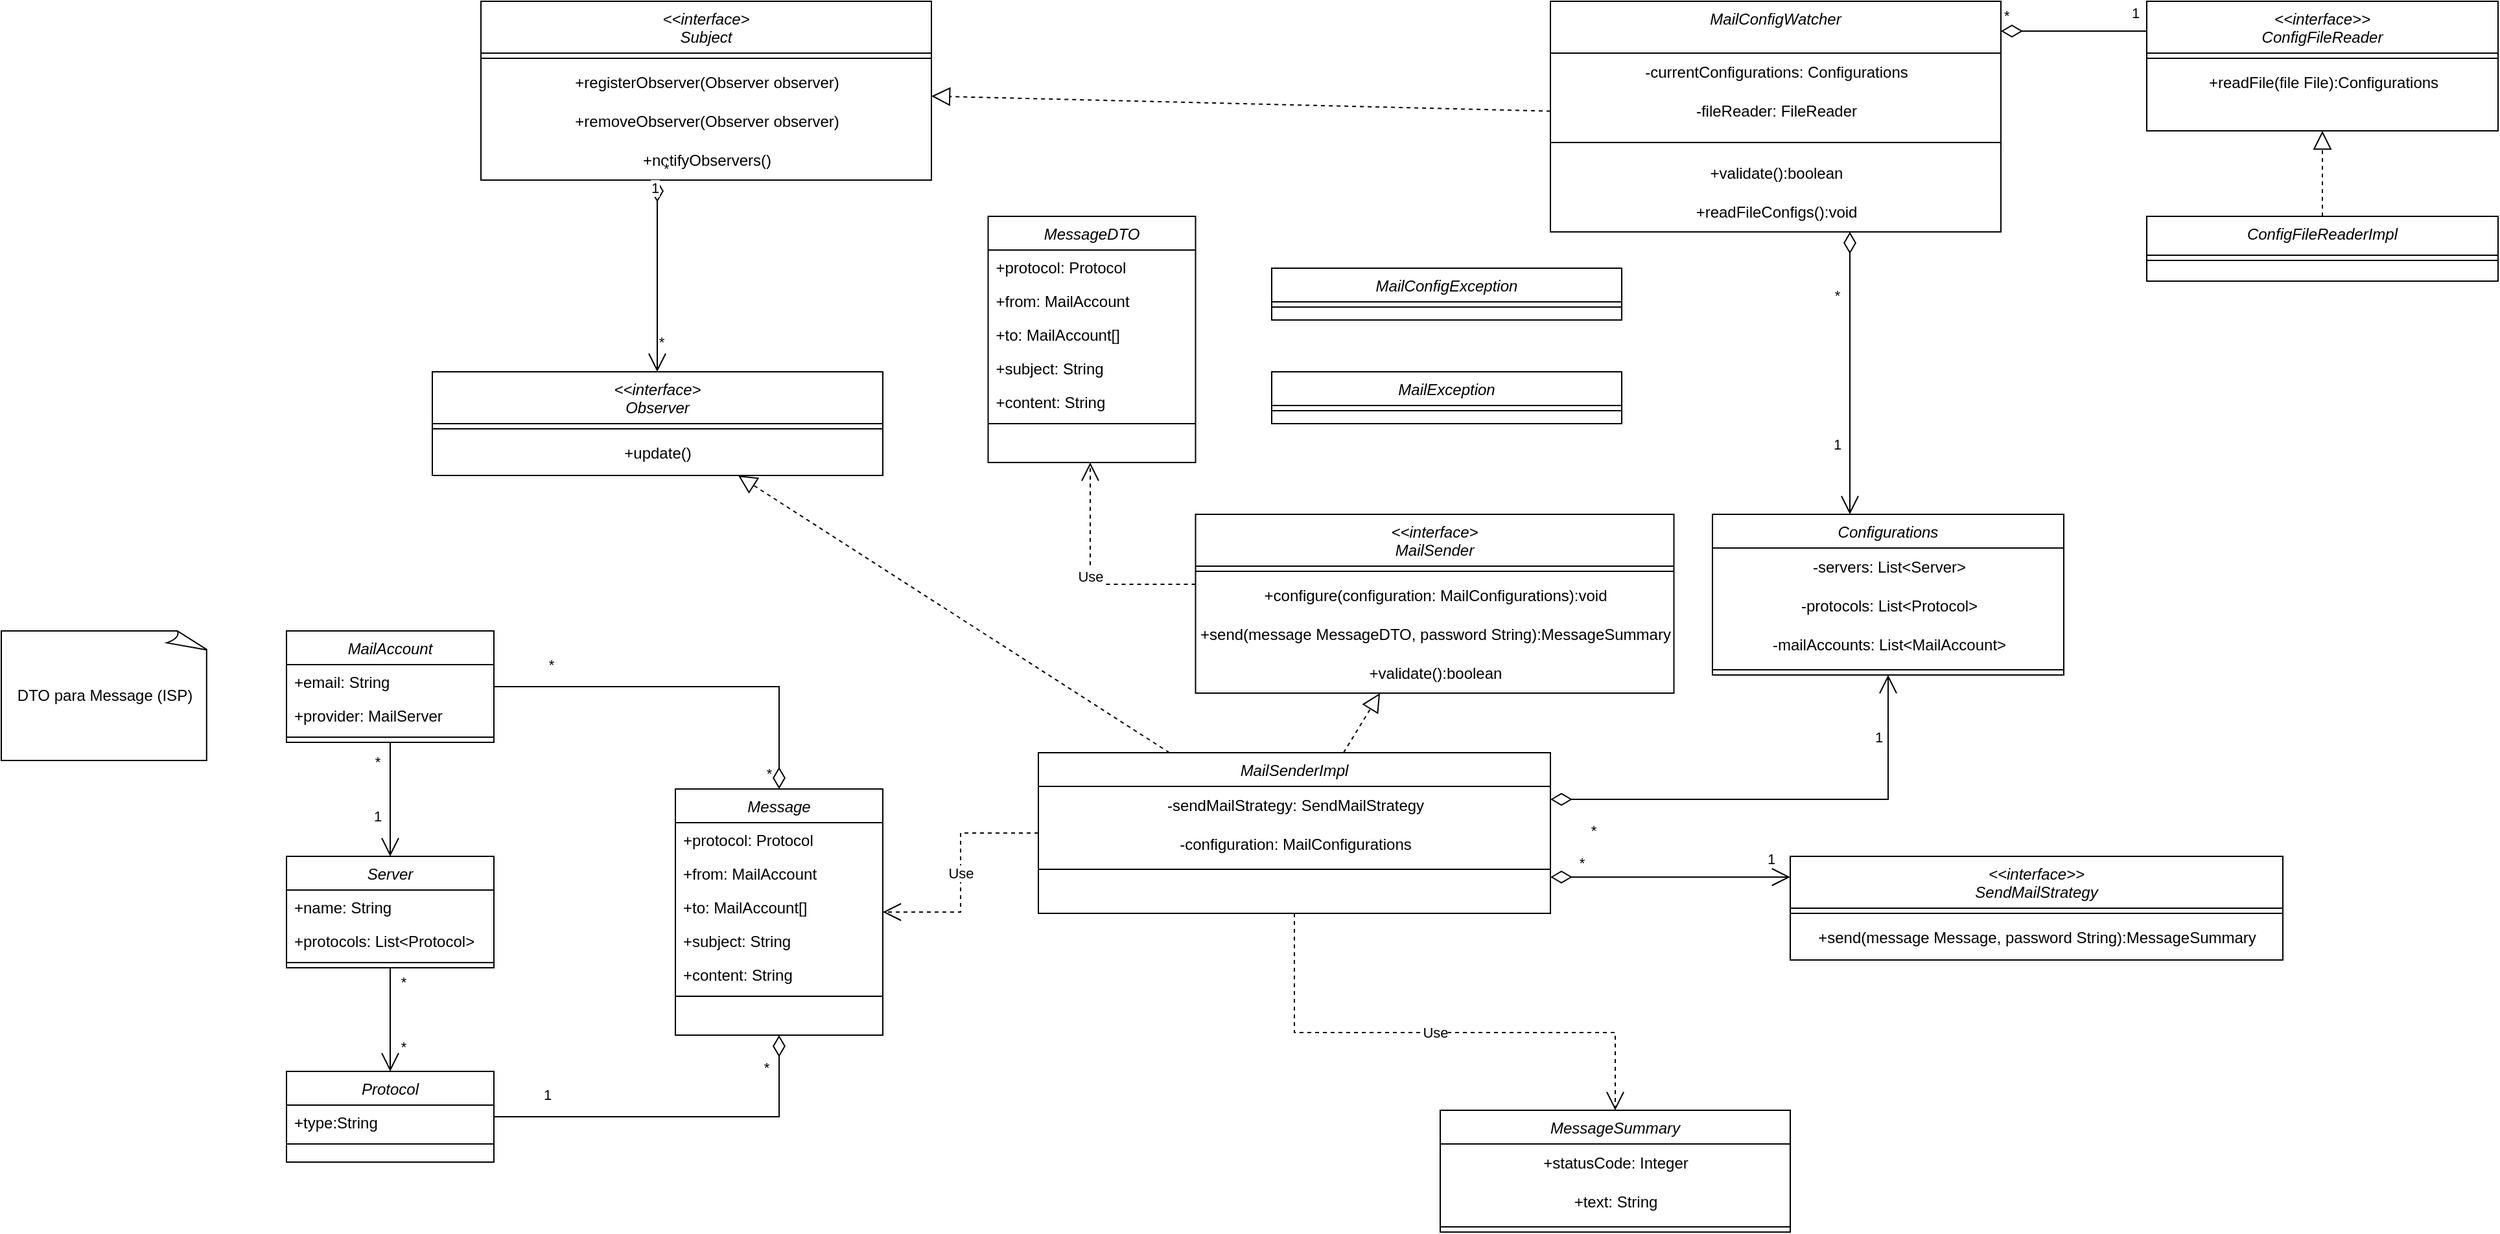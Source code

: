 <mxfile version="20.3.0" type="device"><diagram id="C5RBs43oDa-KdzZeNtuy" name="Page-1"><mxGraphModel dx="1920" dy="1844" grid="1" gridSize="10" guides="1" tooltips="1" connect="1" arrows="1" fold="1" page="1" pageScale="1" pageWidth="827" pageHeight="1169" math="0" shadow="0"><root><mxCell id="WIyWlLk6GJQsqaUBKTNV-0"/><mxCell id="WIyWlLk6GJQsqaUBKTNV-1" parent="WIyWlLk6GJQsqaUBKTNV-0"/><mxCell id="zkfFHV4jXpPFQw0GAbJ--0" value="MailAccount" style="swimlane;fontStyle=2;align=center;verticalAlign=top;childLayout=stackLayout;horizontal=1;startSize=26;horizontalStack=0;resizeParent=1;resizeLast=0;collapsible=1;marginBottom=0;rounded=0;shadow=0;strokeWidth=1;" parent="WIyWlLk6GJQsqaUBKTNV-1" vertex="1"><mxGeometry x="60" y="-140" width="160" height="86" as="geometry"><mxRectangle x="230" y="140" width="160" height="26" as="alternateBounds"/></mxGeometry></mxCell><mxCell id="zkfFHV4jXpPFQw0GAbJ--1" value="+email: String" style="text;align=left;verticalAlign=top;spacingLeft=4;spacingRight=4;overflow=hidden;rotatable=0;points=[[0,0.5],[1,0.5]];portConstraint=eastwest;" parent="zkfFHV4jXpPFQw0GAbJ--0" vertex="1"><mxGeometry y="26" width="160" height="26" as="geometry"/></mxCell><mxCell id="-uwHey7gto79bpNO2dy7-0" value="+provider: MailServer" style="text;align=left;verticalAlign=top;spacingLeft=4;spacingRight=4;overflow=hidden;rotatable=0;points=[[0,0.5],[1,0.5]];portConstraint=eastwest;" parent="zkfFHV4jXpPFQw0GAbJ--0" vertex="1"><mxGeometry y="52" width="160" height="26" as="geometry"/></mxCell><mxCell id="zkfFHV4jXpPFQw0GAbJ--4" value="" style="line;html=1;strokeWidth=1;align=left;verticalAlign=middle;spacingTop=-1;spacingLeft=3;spacingRight=3;rotatable=0;labelPosition=right;points=[];portConstraint=eastwest;" parent="zkfFHV4jXpPFQw0GAbJ--0" vertex="1"><mxGeometry y="78" width="160" height="8" as="geometry"/></mxCell><mxCell id="-uwHey7gto79bpNO2dy7-1" value="Server" style="swimlane;fontStyle=2;align=center;verticalAlign=top;childLayout=stackLayout;horizontal=1;startSize=26;horizontalStack=0;resizeParent=1;resizeLast=0;collapsible=1;marginBottom=0;rounded=0;shadow=0;strokeWidth=1;" parent="WIyWlLk6GJQsqaUBKTNV-1" vertex="1"><mxGeometry x="60" y="34" width="160" height="86" as="geometry"><mxRectangle x="230" y="140" width="160" height="26" as="alternateBounds"/></mxGeometry></mxCell><mxCell id="-uwHey7gto79bpNO2dy7-2" value="+name: String" style="text;align=left;verticalAlign=top;spacingLeft=4;spacingRight=4;overflow=hidden;rotatable=0;points=[[0,0.5],[1,0.5]];portConstraint=eastwest;" parent="-uwHey7gto79bpNO2dy7-1" vertex="1"><mxGeometry y="26" width="160" height="26" as="geometry"/></mxCell><mxCell id="-uwHey7gto79bpNO2dy7-10" value="+protocols: List&lt;Protocol&gt;" style="text;align=left;verticalAlign=top;spacingLeft=4;spacingRight=4;overflow=hidden;rotatable=0;points=[[0,0.5],[1,0.5]];portConstraint=eastwest;" parent="-uwHey7gto79bpNO2dy7-1" vertex="1"><mxGeometry y="52" width="160" height="26" as="geometry"/></mxCell><mxCell id="-uwHey7gto79bpNO2dy7-4" value="" style="line;html=1;strokeWidth=1;align=left;verticalAlign=middle;spacingTop=-1;spacingLeft=3;spacingRight=3;rotatable=0;labelPosition=right;points=[];portConstraint=eastwest;" parent="-uwHey7gto79bpNO2dy7-1" vertex="1"><mxGeometry y="78" width="160" height="8" as="geometry"/></mxCell><mxCell id="-uwHey7gto79bpNO2dy7-5" value="Protocol" style="swimlane;fontStyle=2;align=center;verticalAlign=top;childLayout=stackLayout;horizontal=1;startSize=26;horizontalStack=0;resizeParent=1;resizeLast=0;collapsible=1;marginBottom=0;rounded=0;shadow=0;strokeWidth=1;" parent="WIyWlLk6GJQsqaUBKTNV-1" vertex="1"><mxGeometry x="60" y="200" width="160" height="70" as="geometry"><mxRectangle x="230" y="140" width="160" height="26" as="alternateBounds"/></mxGeometry></mxCell><mxCell id="-uwHey7gto79bpNO2dy7-6" value="+type:String" style="text;align=left;verticalAlign=top;spacingLeft=4;spacingRight=4;overflow=hidden;rotatable=0;points=[[0,0.5],[1,0.5]];portConstraint=eastwest;" parent="-uwHey7gto79bpNO2dy7-5" vertex="1"><mxGeometry y="26" width="160" height="26" as="geometry"/></mxCell><mxCell id="-uwHey7gto79bpNO2dy7-8" value="" style="line;html=1;strokeWidth=1;align=left;verticalAlign=middle;spacingTop=-1;spacingLeft=3;spacingRight=3;rotatable=0;labelPosition=right;points=[];portConstraint=eastwest;" parent="-uwHey7gto79bpNO2dy7-5" vertex="1"><mxGeometry y="52" width="160" height="8" as="geometry"/></mxCell><mxCell id="-uwHey7gto79bpNO2dy7-11" value="" style="endArrow=open;html=1;endSize=12;startArrow=none;startSize=14;startFill=0;edgeStyle=orthogonalEdgeStyle;align=left;verticalAlign=bottom;rounded=0;" parent="WIyWlLk6GJQsqaUBKTNV-1" source="zkfFHV4jXpPFQw0GAbJ--0" target="-uwHey7gto79bpNO2dy7-1" edge="1"><mxGeometry x="-1" y="3" relative="1" as="geometry"><mxPoint x="270" y="234.71" as="sourcePoint"/><mxPoint x="430" y="234.71" as="targetPoint"/></mxGeometry></mxCell><mxCell id="-uwHey7gto79bpNO2dy7-13" value="*" style="edgeLabel;html=1;align=center;verticalAlign=middle;resizable=0;points=[];" parent="-uwHey7gto79bpNO2dy7-11" vertex="1" connectable="0"><mxGeometry x="-0.763" y="-1" relative="1" as="geometry"><mxPoint x="-9" y="4" as="offset"/></mxGeometry></mxCell><mxCell id="-uwHey7gto79bpNO2dy7-21" value="1" style="edgeLabel;html=1;align=center;verticalAlign=middle;resizable=0;points=[];" parent="-uwHey7gto79bpNO2dy7-11" vertex="1" connectable="0"><mxGeometry x="0.645" y="-1" relative="1" as="geometry"><mxPoint x="-9" y="-16" as="offset"/></mxGeometry></mxCell><mxCell id="-uwHey7gto79bpNO2dy7-12" value="" style="endArrow=open;html=1;endSize=12;startArrow=none;startSize=14;startFill=0;edgeStyle=orthogonalEdgeStyle;align=left;verticalAlign=bottom;rounded=0;" parent="WIyWlLk6GJQsqaUBKTNV-1" source="-uwHey7gto79bpNO2dy7-1" target="-uwHey7gto79bpNO2dy7-5" edge="1"><mxGeometry x="-1" y="3" relative="1" as="geometry"><mxPoint x="370" y="87" as="sourcePoint"/><mxPoint x="230" y="87" as="targetPoint"/></mxGeometry></mxCell><mxCell id="-uwHey7gto79bpNO2dy7-19" value="*" style="edgeLabel;html=1;align=center;verticalAlign=middle;resizable=0;points=[];" parent="-uwHey7gto79bpNO2dy7-12" vertex="1" connectable="0"><mxGeometry x="-0.723" relative="1" as="geometry"><mxPoint x="10" as="offset"/></mxGeometry></mxCell><mxCell id="-uwHey7gto79bpNO2dy7-20" value="*" style="edgeLabel;html=1;align=center;verticalAlign=middle;resizable=0;points=[];" parent="-uwHey7gto79bpNO2dy7-12" vertex="1" connectable="0"><mxGeometry x="0.785" y="1" relative="1" as="geometry"><mxPoint x="9" y="-11" as="offset"/></mxGeometry></mxCell><mxCell id="-uwHey7gto79bpNO2dy7-22" value="Message" style="swimlane;fontStyle=2;align=center;verticalAlign=top;childLayout=stackLayout;horizontal=1;startSize=26;horizontalStack=0;resizeParent=1;resizeLast=0;collapsible=1;marginBottom=0;rounded=0;shadow=0;strokeWidth=1;" parent="WIyWlLk6GJQsqaUBKTNV-1" vertex="1"><mxGeometry x="360" y="-18" width="160" height="190" as="geometry"><mxRectangle x="230" y="140" width="160" height="26" as="alternateBounds"/></mxGeometry></mxCell><mxCell id="-uwHey7gto79bpNO2dy7-23" value="+protocol: Protocol" style="text;align=left;verticalAlign=top;spacingLeft=4;spacingRight=4;overflow=hidden;rotatable=0;points=[[0,0.5],[1,0.5]];portConstraint=eastwest;" parent="-uwHey7gto79bpNO2dy7-22" vertex="1"><mxGeometry y="26" width="160" height="26" as="geometry"/></mxCell><mxCell id="-uwHey7gto79bpNO2dy7-26" value="+from: MailAccount" style="text;align=left;verticalAlign=top;spacingLeft=4;spacingRight=4;overflow=hidden;rotatable=0;points=[[0,0.5],[1,0.5]];portConstraint=eastwest;" parent="-uwHey7gto79bpNO2dy7-22" vertex="1"><mxGeometry y="52" width="160" height="26" as="geometry"/></mxCell><mxCell id="-uwHey7gto79bpNO2dy7-27" value="+to: MailAccount[]" style="text;align=left;verticalAlign=top;spacingLeft=4;spacingRight=4;overflow=hidden;rotatable=0;points=[[0,0.5],[1,0.5]];portConstraint=eastwest;" parent="-uwHey7gto79bpNO2dy7-22" vertex="1"><mxGeometry y="78" width="160" height="26" as="geometry"/></mxCell><mxCell id="-uwHey7gto79bpNO2dy7-28" value="+subject: String" style="text;align=left;verticalAlign=top;spacingLeft=4;spacingRight=4;overflow=hidden;rotatable=0;points=[[0,0.5],[1,0.5]];portConstraint=eastwest;" parent="-uwHey7gto79bpNO2dy7-22" vertex="1"><mxGeometry y="104" width="160" height="26" as="geometry"/></mxCell><mxCell id="-uwHey7gto79bpNO2dy7-29" value="+content: String" style="text;align=left;verticalAlign=top;spacingLeft=4;spacingRight=4;overflow=hidden;rotatable=0;points=[[0,0.5],[1,0.5]];portConstraint=eastwest;" parent="-uwHey7gto79bpNO2dy7-22" vertex="1"><mxGeometry y="130" width="160" height="26" as="geometry"/></mxCell><mxCell id="-uwHey7gto79bpNO2dy7-25" value="" style="line;html=1;strokeWidth=1;align=left;verticalAlign=middle;spacingTop=-1;spacingLeft=3;spacingRight=3;rotatable=0;labelPosition=right;points=[];portConstraint=eastwest;" parent="-uwHey7gto79bpNO2dy7-22" vertex="1"><mxGeometry y="156" width="160" height="8" as="geometry"/></mxCell><mxCell id="-uwHey7gto79bpNO2dy7-30" value="MailSenderImpl" style="swimlane;fontStyle=2;align=center;verticalAlign=top;childLayout=stackLayout;horizontal=1;startSize=26;horizontalStack=0;resizeParent=1;resizeLast=0;collapsible=1;marginBottom=0;rounded=0;shadow=0;strokeWidth=1;" parent="WIyWlLk6GJQsqaUBKTNV-1" vertex="1"><mxGeometry x="640" y="-46" width="395" height="124" as="geometry"><mxRectangle x="230" y="140" width="160" height="26" as="alternateBounds"/></mxGeometry></mxCell><mxCell id="-uwHey7gto79bpNO2dy7-93" value="-sendMailStrategy: SendMailStrategy" style="text;html=1;align=center;verticalAlign=middle;resizable=0;points=[];autosize=1;strokeColor=none;fillColor=none;" parent="-uwHey7gto79bpNO2dy7-30" vertex="1"><mxGeometry y="26" width="395" height="30" as="geometry"/></mxCell><mxCell id="-uwHey7gto79bpNO2dy7-119" value="-configuration: MailConfigurations" style="text;html=1;align=center;verticalAlign=middle;resizable=0;points=[];autosize=1;strokeColor=none;fillColor=none;" parent="-uwHey7gto79bpNO2dy7-30" vertex="1"><mxGeometry y="56" width="395" height="30" as="geometry"/></mxCell><mxCell id="-uwHey7gto79bpNO2dy7-33" value="" style="line;html=1;strokeWidth=1;align=left;verticalAlign=middle;spacingTop=-1;spacingLeft=3;spacingRight=3;rotatable=0;labelPosition=right;points=[];portConstraint=eastwest;" parent="-uwHey7gto79bpNO2dy7-30" vertex="1"><mxGeometry y="86" width="395" height="8" as="geometry"/></mxCell><mxCell id="-uwHey7gto79bpNO2dy7-36" value="" style="endArrow=none;html=1;endSize=12;startArrow=diamondThin;startSize=14;startFill=0;edgeStyle=orthogonalEdgeStyle;align=left;verticalAlign=bottom;rounded=0;endFill=0;" parent="WIyWlLk6GJQsqaUBKTNV-1" source="-uwHey7gto79bpNO2dy7-22" target="zkfFHV4jXpPFQw0GAbJ--0" edge="1"><mxGeometry x="-1" y="3" relative="1" as="geometry"><mxPoint x="400" y="-140" as="sourcePoint"/><mxPoint x="400" y="-52" as="targetPoint"/><Array as="points"><mxPoint x="440" y="-97"/></Array></mxGeometry></mxCell><mxCell id="-uwHey7gto79bpNO2dy7-37" value="*" style="edgeLabel;html=1;align=center;verticalAlign=middle;resizable=0;points=[];" parent="-uwHey7gto79bpNO2dy7-36" vertex="1" connectable="0"><mxGeometry x="-0.763" y="-1" relative="1" as="geometry"><mxPoint x="-9" y="23" as="offset"/></mxGeometry></mxCell><mxCell id="-uwHey7gto79bpNO2dy7-38" value="*" style="edgeLabel;html=1;align=center;verticalAlign=middle;resizable=0;points=[];" parent="-uwHey7gto79bpNO2dy7-36" vertex="1" connectable="0"><mxGeometry x="0.645" y="-1" relative="1" as="geometry"><mxPoint x="-9" y="-16" as="offset"/></mxGeometry></mxCell><mxCell id="-uwHey7gto79bpNO2dy7-42" value="" style="endArrow=none;html=1;endSize=12;startArrow=diamondThin;startSize=14;startFill=0;edgeStyle=orthogonalEdgeStyle;align=left;verticalAlign=bottom;rounded=0;endFill=0;" parent="WIyWlLk6GJQsqaUBKTNV-1" source="-uwHey7gto79bpNO2dy7-22" target="-uwHey7gto79bpNO2dy7-5" edge="1"><mxGeometry x="-1" y="3" relative="1" as="geometry"><mxPoint x="410" y="210" as="sourcePoint"/><mxPoint x="270" y="210" as="targetPoint"/><Array as="points"><mxPoint x="440" y="235"/></Array></mxGeometry></mxCell><mxCell id="-uwHey7gto79bpNO2dy7-43" value="*" style="edgeLabel;html=1;align=center;verticalAlign=middle;resizable=0;points=[];" parent="-uwHey7gto79bpNO2dy7-42" vertex="1" connectable="0"><mxGeometry x="-0.763" y="-1" relative="1" as="geometry"><mxPoint x="-9" y="-9" as="offset"/></mxGeometry></mxCell><mxCell id="-uwHey7gto79bpNO2dy7-44" value="1" style="edgeLabel;html=1;align=center;verticalAlign=middle;resizable=0;points=[];" parent="-uwHey7gto79bpNO2dy7-42" vertex="1" connectable="0"><mxGeometry x="0.645" y="-1" relative="1" as="geometry"><mxPoint x="-9" y="-16" as="offset"/></mxGeometry></mxCell><mxCell id="-uwHey7gto79bpNO2dy7-62" value="MessageSummary" style="swimlane;fontStyle=2;align=center;verticalAlign=top;childLayout=stackLayout;horizontal=1;startSize=26;horizontalStack=0;resizeParent=1;resizeLast=0;collapsible=1;marginBottom=0;rounded=0;shadow=0;strokeWidth=1;" parent="WIyWlLk6GJQsqaUBKTNV-1" vertex="1"><mxGeometry x="950" y="230" width="270" height="94" as="geometry"><mxRectangle x="230" y="140" width="160" height="26" as="alternateBounds"/></mxGeometry></mxCell><mxCell id="-uwHey7gto79bpNO2dy7-65" value="+statusCode: Integer" style="text;html=1;align=center;verticalAlign=middle;resizable=0;points=[];autosize=1;strokeColor=none;fillColor=none;" parent="-uwHey7gto79bpNO2dy7-62" vertex="1"><mxGeometry y="26" width="270" height="30" as="geometry"/></mxCell><mxCell id="-uwHey7gto79bpNO2dy7-76" value="+text: String" style="text;html=1;align=center;verticalAlign=middle;resizable=0;points=[];autosize=1;strokeColor=none;fillColor=none;" parent="-uwHey7gto79bpNO2dy7-62" vertex="1"><mxGeometry y="56" width="270" height="30" as="geometry"/></mxCell><mxCell id="-uwHey7gto79bpNO2dy7-63" value="" style="line;html=1;strokeWidth=1;align=left;verticalAlign=middle;spacingTop=-1;spacingLeft=3;spacingRight=3;rotatable=0;labelPosition=right;points=[];portConstraint=eastwest;" parent="-uwHey7gto79bpNO2dy7-62" vertex="1"><mxGeometry y="86" width="270" height="8" as="geometry"/></mxCell><mxCell id="-uwHey7gto79bpNO2dy7-79" value="Use" style="endArrow=open;endSize=12;dashed=1;html=1;rounded=0;edgeStyle=orthogonalEdgeStyle;" parent="WIyWlLk6GJQsqaUBKTNV-1" source="-uwHey7gto79bpNO2dy7-30" target="-uwHey7gto79bpNO2dy7-62" edge="1"><mxGeometry width="160" relative="1" as="geometry"><mxPoint x="665" y="260" as="sourcePoint"/><mxPoint x="480.059" y="182" as="targetPoint"/><Array as="points"><mxPoint x="838" y="170"/><mxPoint x="1085" y="170"/></Array></mxGeometry></mxCell><mxCell id="-uwHey7gto79bpNO2dy7-82" value="Use" style="endArrow=open;endSize=12;dashed=1;html=1;rounded=0;edgeStyle=orthogonalEdgeStyle;" parent="WIyWlLk6GJQsqaUBKTNV-1" source="Q9OzNXW7F_U8G--y4gBW-1" target="M11A7xLuEBk6hKHo-9_e-8" edge="1"><mxGeometry width="160" relative="1" as="geometry"><mxPoint x="850" y="110" as="sourcePoint"/><mxPoint x="665" y="260" as="targetPoint"/><Array as="points"><mxPoint x="680" y="-176"/></Array></mxGeometry></mxCell><mxCell id="-uwHey7gto79bpNO2dy7-95" value="&lt;&lt;interface&gt;&gt;&#10;SendMailStrategy" style="swimlane;fontStyle=2;align=center;verticalAlign=top;childLayout=stackLayout;horizontal=1;startSize=40;horizontalStack=0;resizeParent=1;resizeLast=0;collapsible=1;marginBottom=0;rounded=0;shadow=0;strokeWidth=1;labelBackgroundColor=none;labelBorderColor=none;whiteSpace=wrap;" parent="WIyWlLk6GJQsqaUBKTNV-1" vertex="1"><mxGeometry x="1220" y="34" width="380" height="80" as="geometry"><mxRectangle x="1260" y="34" width="160" height="26" as="alternateBounds"/></mxGeometry></mxCell><mxCell id="-uwHey7gto79bpNO2dy7-97" value="" style="line;html=1;strokeWidth=1;align=left;verticalAlign=middle;spacingTop=-1;spacingLeft=3;spacingRight=3;rotatable=0;labelPosition=right;points=[];portConstraint=eastwest;" parent="-uwHey7gto79bpNO2dy7-95" vertex="1"><mxGeometry y="40" width="380" height="8" as="geometry"/></mxCell><mxCell id="-uwHey7gto79bpNO2dy7-102" value="+send(message Message, password String):MessageSummary" style="text;html=1;align=center;verticalAlign=middle;resizable=0;points=[];autosize=1;strokeColor=none;fillColor=none;" parent="-uwHey7gto79bpNO2dy7-95" vertex="1"><mxGeometry y="48" width="380" height="30" as="geometry"/></mxCell><mxCell id="-uwHey7gto79bpNO2dy7-99" value="" style="endArrow=open;html=1;endSize=12;startArrow=diamondThin;startSize=14;startFill=0;edgeStyle=orthogonalEdgeStyle;align=left;verticalAlign=bottom;rounded=0;endFill=0;" parent="WIyWlLk6GJQsqaUBKTNV-1" source="-uwHey7gto79bpNO2dy7-30" target="-uwHey7gto79bpNO2dy7-95" edge="1"><mxGeometry x="-1" y="3" relative="1" as="geometry"><mxPoint x="1250" y="34" as="sourcePoint"/><mxPoint x="1030" y="-45.0" as="targetPoint"/><Array as="points"><mxPoint x="1130" y="50"/><mxPoint x="1130" y="50"/></Array></mxGeometry></mxCell><mxCell id="Q9OzNXW7F_U8G--y4gBW-16" value="*" style="edgeLabel;html=1;align=center;verticalAlign=middle;resizable=0;points=[];" parent="-uwHey7gto79bpNO2dy7-99" vertex="1" connectable="0"><mxGeometry x="-0.743" y="-2" relative="1" as="geometry"><mxPoint y="-13" as="offset"/></mxGeometry></mxCell><mxCell id="Q9OzNXW7F_U8G--y4gBW-17" value="1" style="edgeLabel;html=1;align=center;verticalAlign=middle;resizable=0;points=[];" parent="-uwHey7gto79bpNO2dy7-99" vertex="1" connectable="0"><mxGeometry x="0.838" y="3" relative="1" as="geometry"><mxPoint y="-11" as="offset"/></mxGeometry></mxCell><mxCell id="-uwHey7gto79bpNO2dy7-103" value="MailException" style="swimlane;fontStyle=2;align=center;verticalAlign=top;childLayout=stackLayout;horizontal=1;startSize=26;horizontalStack=0;resizeParent=1;resizeLast=0;collapsible=1;marginBottom=0;rounded=0;shadow=0;strokeWidth=1;" parent="WIyWlLk6GJQsqaUBKTNV-1" vertex="1"><mxGeometry x="820" y="-340" width="270" height="40" as="geometry"><mxRectangle x="230" y="140" width="160" height="26" as="alternateBounds"/></mxGeometry></mxCell><mxCell id="-uwHey7gto79bpNO2dy7-104" value="" style="line;html=1;strokeWidth=1;align=left;verticalAlign=middle;spacingTop=-1;spacingLeft=3;spacingRight=3;rotatable=0;labelPosition=right;points=[];portConstraint=eastwest;" parent="-uwHey7gto79bpNO2dy7-103" vertex="1"><mxGeometry y="26" width="270" height="8" as="geometry"/></mxCell><mxCell id="-uwHey7gto79bpNO2dy7-110" value="Configurations" style="swimlane;fontStyle=2;align=center;verticalAlign=top;childLayout=stackLayout;horizontal=1;startSize=26;horizontalStack=0;resizeParent=1;resizeLast=0;collapsible=1;marginBottom=0;rounded=0;shadow=0;strokeWidth=1;" parent="WIyWlLk6GJQsqaUBKTNV-1" vertex="1"><mxGeometry x="1160" y="-230" width="271" height="124" as="geometry"><mxRectangle x="230" y="140" width="160" height="26" as="alternateBounds"/></mxGeometry></mxCell><mxCell id="-uwHey7gto79bpNO2dy7-111" value="-servers: List&amp;lt;Server&amp;gt;" style="text;html=1;align=center;verticalAlign=middle;resizable=0;points=[];autosize=1;strokeColor=none;fillColor=none;" parent="-uwHey7gto79bpNO2dy7-110" vertex="1"><mxGeometry y="26" width="271" height="30" as="geometry"/></mxCell><mxCell id="-uwHey7gto79bpNO2dy7-124" value="-protocols: List&amp;lt;Protocol&amp;gt;" style="text;html=1;align=center;verticalAlign=middle;resizable=0;points=[];autosize=1;strokeColor=none;fillColor=none;" parent="-uwHey7gto79bpNO2dy7-110" vertex="1"><mxGeometry y="56" width="271" height="30" as="geometry"/></mxCell><mxCell id="-uwHey7gto79bpNO2dy7-125" value="-mailAccounts: List&amp;lt;MailAccount&amp;gt;" style="text;html=1;align=center;verticalAlign=middle;resizable=0;points=[];autosize=1;strokeColor=none;fillColor=none;" parent="-uwHey7gto79bpNO2dy7-110" vertex="1"><mxGeometry y="86" width="271" height="30" as="geometry"/></mxCell><mxCell id="-uwHey7gto79bpNO2dy7-113" value="" style="line;html=1;strokeWidth=1;align=left;verticalAlign=middle;spacingTop=-1;spacingLeft=3;spacingRight=3;rotatable=0;labelPosition=right;points=[];portConstraint=eastwest;" parent="-uwHey7gto79bpNO2dy7-110" vertex="1"><mxGeometry y="116" width="271" height="8" as="geometry"/></mxCell><mxCell id="-uwHey7gto79bpNO2dy7-116" value="" style="endArrow=open;html=1;endSize=12;startArrow=diamondThin;startSize=14;startFill=0;edgeStyle=orthogonalEdgeStyle;align=left;verticalAlign=bottom;rounded=0;endFill=0;" parent="WIyWlLk6GJQsqaUBKTNV-1" source="-uwHey7gto79bpNO2dy7-30" target="-uwHey7gto79bpNO2dy7-110" edge="1"><mxGeometry x="-1" y="3" relative="1" as="geometry"><mxPoint x="590" y="-18" as="sourcePoint"/><mxPoint x="370" y="-97" as="targetPoint"/><Array as="points"><mxPoint x="830" y="-10"/><mxPoint x="830" y="-10"/></Array></mxGeometry></mxCell><mxCell id="-uwHey7gto79bpNO2dy7-117" value="*" style="edgeLabel;html=1;align=center;verticalAlign=middle;resizable=0;points=[];" parent="-uwHey7gto79bpNO2dy7-116" vertex="1" connectable="0"><mxGeometry x="-0.763" y="-1" relative="1" as="geometry"><mxPoint x="-9" y="23" as="offset"/></mxGeometry></mxCell><mxCell id="-uwHey7gto79bpNO2dy7-118" value="1" style="edgeLabel;html=1;align=center;verticalAlign=middle;resizable=0;points=[];" parent="-uwHey7gto79bpNO2dy7-116" vertex="1" connectable="0"><mxGeometry x="0.645" y="-1" relative="1" as="geometry"><mxPoint x="-9" y="-16" as="offset"/></mxGeometry></mxCell><mxCell id="Q9OzNXW7F_U8G--y4gBW-1" value="&lt;&lt;interface&gt;&#10;MailSender" style="swimlane;fontStyle=2;align=center;verticalAlign=top;childLayout=stackLayout;horizontal=1;startSize=40;horizontalStack=0;resizeParent=1;resizeLast=0;collapsible=1;marginBottom=0;rounded=0;shadow=0;strokeWidth=1;" parent="WIyWlLk6GJQsqaUBKTNV-1" vertex="1"><mxGeometry x="761.25" y="-230" width="369" height="138" as="geometry"><mxRectangle x="230" y="140" width="160" height="26" as="alternateBounds"/></mxGeometry></mxCell><mxCell id="Q9OzNXW7F_U8G--y4gBW-4" value="" style="line;html=1;strokeWidth=1;align=left;verticalAlign=middle;spacingTop=-1;spacingLeft=3;spacingRight=3;rotatable=0;labelPosition=right;points=[];portConstraint=eastwest;" parent="Q9OzNXW7F_U8G--y4gBW-1" vertex="1"><mxGeometry y="40" width="369" height="8" as="geometry"/></mxCell><mxCell id="-uwHey7gto79bpNO2dy7-107" value="+configure(configuration: MailConfigurations):void" style="text;html=1;align=center;verticalAlign=middle;resizable=0;points=[];autosize=1;strokeColor=none;fillColor=none;" parent="Q9OzNXW7F_U8G--y4gBW-1" vertex="1"><mxGeometry y="48" width="369" height="30" as="geometry"/></mxCell><mxCell id="-uwHey7gto79bpNO2dy7-108" value="+send(message MessageDTO, password String):MessageSummary" style="text;html=1;align=center;verticalAlign=middle;resizable=0;points=[];autosize=1;strokeColor=none;fillColor=none;" parent="Q9OzNXW7F_U8G--y4gBW-1" vertex="1"><mxGeometry y="78" width="369" height="30" as="geometry"/></mxCell><mxCell id="lHzslfk2OnWxRywaAGHO-39" value="+validate():boolean" style="text;html=1;align=center;verticalAlign=middle;resizable=0;points=[];autosize=1;strokeColor=none;fillColor=none;" parent="Q9OzNXW7F_U8G--y4gBW-1" vertex="1"><mxGeometry y="108" width="369" height="30" as="geometry"/></mxCell><mxCell id="Q9OzNXW7F_U8G--y4gBW-6" value="" style="endArrow=block;dashed=1;endFill=0;endSize=12;html=1;rounded=0;" parent="WIyWlLk6GJQsqaUBKTNV-1" source="-uwHey7gto79bpNO2dy7-30" target="Q9OzNXW7F_U8G--y4gBW-1" edge="1"><mxGeometry width="160" relative="1" as="geometry"><mxPoint x="560" y="-150" as="sourcePoint"/><mxPoint x="720" y="-150" as="targetPoint"/></mxGeometry></mxCell><mxCell id="dadz92Te0NpOstpc2s-z-0" value="DTO para Message (ISP)" style="whiteSpace=wrap;html=1;shape=mxgraph.basic.document" parent="WIyWlLk6GJQsqaUBKTNV-1" vertex="1"><mxGeometry x="-160" y="-140" width="160" height="100" as="geometry"/></mxCell><mxCell id="lHzslfk2OnWxRywaAGHO-0" value="&lt;&lt;interface&gt;&gt;&#10;ConfigFileReader" style="swimlane;fontStyle=2;align=center;verticalAlign=top;childLayout=stackLayout;horizontal=1;startSize=40;horizontalStack=0;resizeParent=1;resizeLast=0;collapsible=1;marginBottom=0;rounded=0;shadow=0;strokeWidth=1;" parent="WIyWlLk6GJQsqaUBKTNV-1" vertex="1"><mxGeometry x="1495" y="-626" width="271" height="100" as="geometry"><mxRectangle x="230" y="140" width="160" height="26" as="alternateBounds"/></mxGeometry></mxCell><mxCell id="lHzslfk2OnWxRywaAGHO-4" value="" style="line;html=1;strokeWidth=1;align=left;verticalAlign=middle;spacingTop=-1;spacingLeft=3;spacingRight=3;rotatable=0;labelPosition=right;points=[];portConstraint=eastwest;" parent="lHzslfk2OnWxRywaAGHO-0" vertex="1"><mxGeometry y="40" width="271" height="8" as="geometry"/></mxCell><mxCell id="lHzslfk2OnWxRywaAGHO-3" value="+readFile(file File):Configurations" style="text;html=1;align=center;verticalAlign=middle;resizable=0;points=[];autosize=1;strokeColor=none;fillColor=none;" parent="lHzslfk2OnWxRywaAGHO-0" vertex="1"><mxGeometry y="48" width="271" height="30" as="geometry"/></mxCell><mxCell id="lHzslfk2OnWxRywaAGHO-5" value="&lt;&lt;interface&gt;&#10;Observer" style="swimlane;fontStyle=2;align=center;verticalAlign=top;childLayout=stackLayout;horizontal=1;startSize=40;horizontalStack=0;resizeParent=1;resizeLast=0;collapsible=1;marginBottom=0;rounded=0;shadow=0;strokeWidth=1;" parent="WIyWlLk6GJQsqaUBKTNV-1" vertex="1"><mxGeometry x="172.5" y="-340" width="347.5" height="80" as="geometry"><mxRectangle x="230" y="140" width="160" height="26" as="alternateBounds"/></mxGeometry></mxCell><mxCell id="lHzslfk2OnWxRywaAGHO-6" value="" style="line;html=1;strokeWidth=1;align=left;verticalAlign=middle;spacingTop=-1;spacingLeft=3;spacingRight=3;rotatable=0;labelPosition=right;points=[];portConstraint=eastwest;" parent="lHzslfk2OnWxRywaAGHO-5" vertex="1"><mxGeometry y="40" width="347.5" height="8" as="geometry"/></mxCell><mxCell id="lHzslfk2OnWxRywaAGHO-7" value="+update()" style="text;html=1;align=center;verticalAlign=middle;resizable=0;points=[];autosize=1;strokeColor=none;fillColor=none;" parent="lHzslfk2OnWxRywaAGHO-5" vertex="1"><mxGeometry y="48" width="347.5" height="30" as="geometry"/></mxCell><mxCell id="lHzslfk2OnWxRywaAGHO-10" value="" style="endArrow=block;dashed=1;endFill=0;endSize=12;html=1;rounded=0;" parent="WIyWlLk6GJQsqaUBKTNV-1" source="-uwHey7gto79bpNO2dy7-30" target="lHzslfk2OnWxRywaAGHO-5" edge="1"><mxGeometry width="160" relative="1" as="geometry"><mxPoint x="720.003" y="-24" as="sourcePoint"/><mxPoint x="754.792" y="-100" as="targetPoint"/></mxGeometry></mxCell><mxCell id="lHzslfk2OnWxRywaAGHO-11" value="&lt;&lt;interface&gt;&#10;Subject" style="swimlane;fontStyle=2;align=center;verticalAlign=top;childLayout=stackLayout;horizontal=1;startSize=40;horizontalStack=0;resizeParent=1;resizeLast=0;collapsible=1;marginBottom=0;rounded=0;shadow=0;strokeWidth=1;" parent="WIyWlLk6GJQsqaUBKTNV-1" vertex="1"><mxGeometry x="210" y="-626" width="347.5" height="138" as="geometry"><mxRectangle x="230" y="140" width="160" height="26" as="alternateBounds"/></mxGeometry></mxCell><mxCell id="lHzslfk2OnWxRywaAGHO-12" value="" style="line;html=1;strokeWidth=1;align=left;verticalAlign=middle;spacingTop=-1;spacingLeft=3;spacingRight=3;rotatable=0;labelPosition=right;points=[];portConstraint=eastwest;" parent="lHzslfk2OnWxRywaAGHO-11" vertex="1"><mxGeometry y="40" width="347.5" height="8" as="geometry"/></mxCell><mxCell id="lHzslfk2OnWxRywaAGHO-13" value="+registerObserver(Observer observer)" style="text;html=1;align=center;verticalAlign=middle;resizable=0;points=[];autosize=1;strokeColor=none;fillColor=none;" parent="lHzslfk2OnWxRywaAGHO-11" vertex="1"><mxGeometry y="48" width="347.5" height="30" as="geometry"/></mxCell><mxCell id="lHzslfk2OnWxRywaAGHO-14" value="+removeObserver(Observer observer)" style="text;html=1;align=center;verticalAlign=middle;resizable=0;points=[];autosize=1;strokeColor=none;fillColor=none;" parent="lHzslfk2OnWxRywaAGHO-11" vertex="1"><mxGeometry y="78" width="347.5" height="30" as="geometry"/></mxCell><mxCell id="lHzslfk2OnWxRywaAGHO-15" value="+notifyObservers()" style="text;html=1;align=center;verticalAlign=middle;resizable=0;points=[];autosize=1;strokeColor=none;fillColor=none;" parent="lHzslfk2OnWxRywaAGHO-11" vertex="1"><mxGeometry y="108" width="347.5" height="30" as="geometry"/></mxCell><mxCell id="lHzslfk2OnWxRywaAGHO-16" value="*" style="endArrow=open;html=1;endSize=12;startArrow=diamondThin;startSize=14;startFill=0;edgeStyle=orthogonalEdgeStyle;align=left;verticalAlign=bottom;rounded=0;endFill=0;" parent="WIyWlLk6GJQsqaUBKTNV-1" source="lHzslfk2OnWxRywaAGHO-11" target="lHzslfk2OnWxRywaAGHO-5" edge="1"><mxGeometry x="-1" y="3" relative="1" as="geometry"><mxPoint x="1045" y="84" as="sourcePoint"/><mxPoint x="1230" y="84" as="targetPoint"/><Array as="points"><mxPoint x="346" y="-450"/></Array></mxGeometry></mxCell><mxCell id="lHzslfk2OnWxRywaAGHO-17" value="1" style="edgeLabel;html=1;align=center;verticalAlign=middle;resizable=0;points=[];" parent="lHzslfk2OnWxRywaAGHO-16" vertex="1" connectable="0"><mxGeometry x="-0.743" y="-2" relative="1" as="geometry"><mxPoint y="-13" as="offset"/></mxGeometry></mxCell><mxCell id="lHzslfk2OnWxRywaAGHO-18" value="*" style="edgeLabel;html=1;align=center;verticalAlign=middle;resizable=0;points=[];" parent="lHzslfk2OnWxRywaAGHO-16" vertex="1" connectable="0"><mxGeometry x="0.838" y="3" relative="1" as="geometry"><mxPoint y="-11" as="offset"/></mxGeometry></mxCell><mxCell id="lHzslfk2OnWxRywaAGHO-19" value="MailConfigWatcher" style="swimlane;fontStyle=2;align=center;verticalAlign=top;childLayout=stackLayout;horizontal=1;startSize=40;horizontalStack=0;resizeParent=1;resizeLast=0;collapsible=1;marginBottom=0;rounded=0;shadow=0;strokeWidth=1;" parent="WIyWlLk6GJQsqaUBKTNV-1" vertex="1"><mxGeometry x="1035" y="-626" width="347.5" height="178" as="geometry"><mxRectangle x="230" y="140" width="160" height="26" as="alternateBounds"/></mxGeometry></mxCell><mxCell id="lHzslfk2OnWxRywaAGHO-29" value="-currentConfigurations: Configurations" style="text;html=1;align=center;verticalAlign=middle;resizable=0;points=[];autosize=1;strokeColor=none;fillColor=none;" parent="lHzslfk2OnWxRywaAGHO-19" vertex="1"><mxGeometry y="40" width="347.5" height="30" as="geometry"/></mxCell><mxCell id="lHzslfk2OnWxRywaAGHO-30" value="-fileReader: FileReader" style="text;html=1;align=center;verticalAlign=middle;resizable=0;points=[];autosize=1;strokeColor=none;fillColor=none;" parent="lHzslfk2OnWxRywaAGHO-19" vertex="1"><mxGeometry y="70" width="347.5" height="30" as="geometry"/></mxCell><mxCell id="lHzslfk2OnWxRywaAGHO-20" value="" style="line;html=1;strokeWidth=1;align=left;verticalAlign=middle;spacingTop=-1;spacingLeft=3;spacingRight=3;rotatable=0;labelPosition=right;points=[];portConstraint=eastwest;" parent="lHzslfk2OnWxRywaAGHO-19" vertex="1"><mxGeometry y="100" width="347.5" height="18" as="geometry"/></mxCell><mxCell id="M11A7xLuEBk6hKHo-9_e-0" value="+validate():boolean" style="text;html=1;align=center;verticalAlign=middle;resizable=0;points=[];autosize=1;strokeColor=none;fillColor=none;" vertex="1" parent="lHzslfk2OnWxRywaAGHO-19"><mxGeometry y="118" width="347.5" height="30" as="geometry"/></mxCell><mxCell id="M11A7xLuEBk6hKHo-9_e-19" value="+readFileConfigs():void" style="text;html=1;align=center;verticalAlign=middle;resizable=0;points=[];autosize=1;strokeColor=none;fillColor=none;" vertex="1" parent="lHzslfk2OnWxRywaAGHO-19"><mxGeometry y="148" width="347.5" height="30" as="geometry"/></mxCell><mxCell id="lHzslfk2OnWxRywaAGHO-25" value="" style="endArrow=block;dashed=1;endFill=0;endSize=12;html=1;rounded=0;" parent="WIyWlLk6GJQsqaUBKTNV-1" source="lHzslfk2OnWxRywaAGHO-19" target="lHzslfk2OnWxRywaAGHO-11" edge="1"><mxGeometry width="160" relative="1" as="geometry"><mxPoint x="726.51" y="-36.0" as="sourcePoint"/><mxPoint x="414.559" y="-250" as="targetPoint"/></mxGeometry></mxCell><mxCell id="lHzslfk2OnWxRywaAGHO-26" value="*" style="endArrow=none;html=1;endSize=12;startArrow=diamondThin;startSize=14;startFill=0;edgeStyle=orthogonalEdgeStyle;align=left;verticalAlign=bottom;rounded=0;endFill=0;" parent="WIyWlLk6GJQsqaUBKTNV-1" source="lHzslfk2OnWxRywaAGHO-19" target="lHzslfk2OnWxRywaAGHO-0" edge="1"><mxGeometry x="-1" y="3" relative="1" as="geometry"><mxPoint x="1415" y="-480" as="sourcePoint"/><mxPoint x="1415" y="-305" as="targetPoint"/><Array as="points"><mxPoint x="1445" y="-603"/><mxPoint x="1445" y="-603"/></Array></mxGeometry></mxCell><mxCell id="lHzslfk2OnWxRywaAGHO-28" value="1" style="edgeLabel;html=1;align=center;verticalAlign=middle;resizable=0;points=[];" parent="lHzslfk2OnWxRywaAGHO-26" vertex="1" connectable="0"><mxGeometry x="0.838" y="3" relative="1" as="geometry"><mxPoint y="-11" as="offset"/></mxGeometry></mxCell><mxCell id="lHzslfk2OnWxRywaAGHO-31" value="ConfigFileReaderImpl" style="swimlane;fontStyle=2;align=center;verticalAlign=top;childLayout=stackLayout;horizontal=1;startSize=30;horizontalStack=0;resizeParent=1;resizeLast=0;collapsible=1;marginBottom=0;rounded=0;shadow=0;strokeWidth=1;" parent="WIyWlLk6GJQsqaUBKTNV-1" vertex="1"><mxGeometry x="1495" y="-460" width="271" height="50" as="geometry"><mxRectangle x="230" y="140" width="160" height="26" as="alternateBounds"/></mxGeometry></mxCell><mxCell id="lHzslfk2OnWxRywaAGHO-32" value="" style="line;html=1;strokeWidth=1;align=left;verticalAlign=middle;spacingTop=-1;spacingLeft=3;spacingRight=3;rotatable=0;labelPosition=right;points=[];portConstraint=eastwest;" parent="lHzslfk2OnWxRywaAGHO-31" vertex="1"><mxGeometry y="30" width="271" height="8" as="geometry"/></mxCell><mxCell id="lHzslfk2OnWxRywaAGHO-34" value="" style="endArrow=block;dashed=1;endFill=0;endSize=12;html=1;rounded=0;" parent="WIyWlLk6GJQsqaUBKTNV-1" source="lHzslfk2OnWxRywaAGHO-31" target="lHzslfk2OnWxRywaAGHO-0" edge="1"><mxGeometry width="160" relative="1" as="geometry"><mxPoint x="1361.948" y="-296.0" as="sourcePoint"/><mxPoint x="1025.001" y="-510" as="targetPoint"/></mxGeometry></mxCell><mxCell id="lHzslfk2OnWxRywaAGHO-36" value="" style="endArrow=open;html=1;endSize=12;startArrow=diamondThin;startSize=14;startFill=0;edgeStyle=orthogonalEdgeStyle;align=left;verticalAlign=bottom;rounded=0;endFill=0;" parent="WIyWlLk6GJQsqaUBKTNV-1" source="lHzslfk2OnWxRywaAGHO-19" target="-uwHey7gto79bpNO2dy7-110" edge="1"><mxGeometry x="-1" y="3" relative="1" as="geometry"><mxPoint x="878.25" y="-294" as="sourcePoint"/><mxPoint x="1108.75" y="-390.0" as="targetPoint"/><Array as="points"><mxPoint x="1266" y="-350"/><mxPoint x="1266" y="-350"/></Array></mxGeometry></mxCell><mxCell id="lHzslfk2OnWxRywaAGHO-37" value="*" style="edgeLabel;html=1;align=center;verticalAlign=middle;resizable=0;points=[];" parent="lHzslfk2OnWxRywaAGHO-36" vertex="1" connectable="0"><mxGeometry x="-0.763" y="-1" relative="1" as="geometry"><mxPoint x="-9" y="23" as="offset"/></mxGeometry></mxCell><mxCell id="lHzslfk2OnWxRywaAGHO-38" value="1" style="edgeLabel;html=1;align=center;verticalAlign=middle;resizable=0;points=[];" parent="lHzslfk2OnWxRywaAGHO-36" vertex="1" connectable="0"><mxGeometry x="0.645" y="-1" relative="1" as="geometry"><mxPoint x="-9" y="-16" as="offset"/></mxGeometry></mxCell><mxCell id="M11A7xLuEBk6hKHo-9_e-8" value="MessageDTO" style="swimlane;fontStyle=2;align=center;verticalAlign=top;childLayout=stackLayout;horizontal=1;startSize=26;horizontalStack=0;resizeParent=1;resizeLast=0;collapsible=1;marginBottom=0;rounded=0;shadow=0;strokeWidth=1;" vertex="1" parent="WIyWlLk6GJQsqaUBKTNV-1"><mxGeometry x="601.25" y="-460" width="160" height="190" as="geometry"><mxRectangle x="230" y="140" width="160" height="26" as="alternateBounds"/></mxGeometry></mxCell><mxCell id="M11A7xLuEBk6hKHo-9_e-9" value="+protocol: Protocol" style="text;align=left;verticalAlign=top;spacingLeft=4;spacingRight=4;overflow=hidden;rotatable=0;points=[[0,0.5],[1,0.5]];portConstraint=eastwest;" vertex="1" parent="M11A7xLuEBk6hKHo-9_e-8"><mxGeometry y="26" width="160" height="26" as="geometry"/></mxCell><mxCell id="M11A7xLuEBk6hKHo-9_e-10" value="+from: MailAccount" style="text;align=left;verticalAlign=top;spacingLeft=4;spacingRight=4;overflow=hidden;rotatable=0;points=[[0,0.5],[1,0.5]];portConstraint=eastwest;" vertex="1" parent="M11A7xLuEBk6hKHo-9_e-8"><mxGeometry y="52" width="160" height="26" as="geometry"/></mxCell><mxCell id="M11A7xLuEBk6hKHo-9_e-11" value="+to: MailAccount[]" style="text;align=left;verticalAlign=top;spacingLeft=4;spacingRight=4;overflow=hidden;rotatable=0;points=[[0,0.5],[1,0.5]];portConstraint=eastwest;" vertex="1" parent="M11A7xLuEBk6hKHo-9_e-8"><mxGeometry y="78" width="160" height="26" as="geometry"/></mxCell><mxCell id="M11A7xLuEBk6hKHo-9_e-12" value="+subject: String" style="text;align=left;verticalAlign=top;spacingLeft=4;spacingRight=4;overflow=hidden;rotatable=0;points=[[0,0.5],[1,0.5]];portConstraint=eastwest;" vertex="1" parent="M11A7xLuEBk6hKHo-9_e-8"><mxGeometry y="104" width="160" height="26" as="geometry"/></mxCell><mxCell id="M11A7xLuEBk6hKHo-9_e-13" value="+content: String" style="text;align=left;verticalAlign=top;spacingLeft=4;spacingRight=4;overflow=hidden;rotatable=0;points=[[0,0.5],[1,0.5]];portConstraint=eastwest;" vertex="1" parent="M11A7xLuEBk6hKHo-9_e-8"><mxGeometry y="130" width="160" height="26" as="geometry"/></mxCell><mxCell id="M11A7xLuEBk6hKHo-9_e-14" value="" style="line;html=1;strokeWidth=1;align=left;verticalAlign=middle;spacingTop=-1;spacingLeft=3;spacingRight=3;rotatable=0;labelPosition=right;points=[];portConstraint=eastwest;" vertex="1" parent="M11A7xLuEBk6hKHo-9_e-8"><mxGeometry y="156" width="160" height="8" as="geometry"/></mxCell><mxCell id="M11A7xLuEBk6hKHo-9_e-16" value="Use" style="endArrow=open;endSize=12;dashed=1;html=1;rounded=0;edgeStyle=orthogonalEdgeStyle;" edge="1" parent="WIyWlLk6GJQsqaUBKTNV-1" source="-uwHey7gto79bpNO2dy7-30" target="-uwHey7gto79bpNO2dy7-22"><mxGeometry width="160" relative="1" as="geometry"><mxPoint x="771.25" y="-166.0" as="sourcePoint"/><mxPoint x="690" y="-260" as="targetPoint"/><Array as="points"/></mxGeometry></mxCell><mxCell id="M11A7xLuEBk6hKHo-9_e-17" value="MailConfigException" style="swimlane;fontStyle=2;align=center;verticalAlign=top;childLayout=stackLayout;horizontal=1;startSize=26;horizontalStack=0;resizeParent=1;resizeLast=0;collapsible=1;marginBottom=0;rounded=0;shadow=0;strokeWidth=1;" vertex="1" parent="WIyWlLk6GJQsqaUBKTNV-1"><mxGeometry x="820" y="-420" width="270" height="40" as="geometry"><mxRectangle x="230" y="140" width="160" height="26" as="alternateBounds"/></mxGeometry></mxCell><mxCell id="M11A7xLuEBk6hKHo-9_e-18" value="" style="line;html=1;strokeWidth=1;align=left;verticalAlign=middle;spacingTop=-1;spacingLeft=3;spacingRight=3;rotatable=0;labelPosition=right;points=[];portConstraint=eastwest;" vertex="1" parent="M11A7xLuEBk6hKHo-9_e-17"><mxGeometry y="26" width="270" height="8" as="geometry"/></mxCell></root></mxGraphModel></diagram></mxfile>